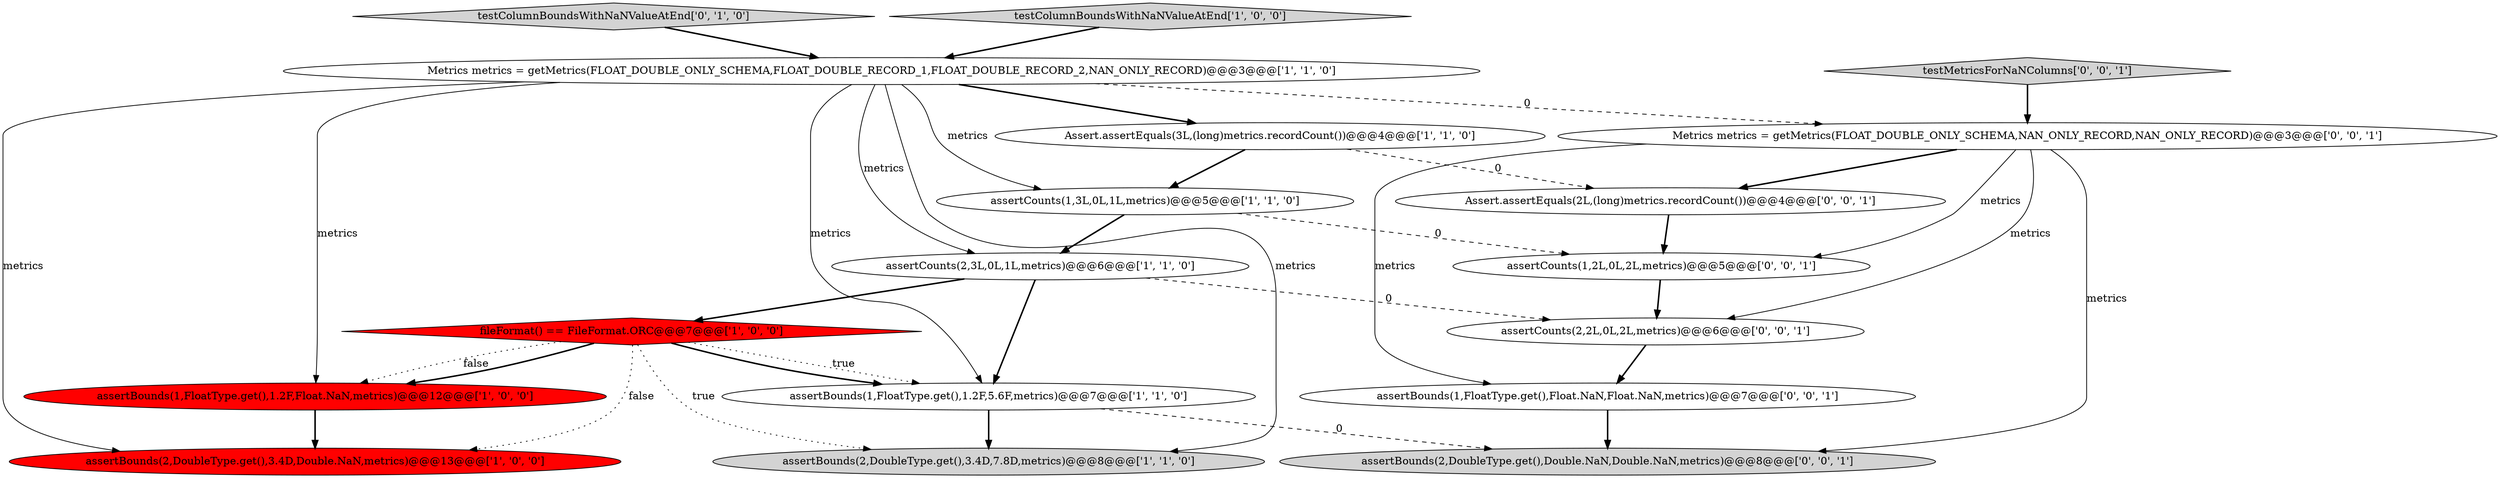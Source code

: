 digraph {
2 [style = filled, label = "assertBounds(1,FloatType.get(),1.2F,5.6F,metrics)@@@7@@@['1', '1', '0']", fillcolor = white, shape = ellipse image = "AAA0AAABBB1BBB"];
11 [style = filled, label = "Metrics metrics = getMetrics(FLOAT_DOUBLE_ONLY_SCHEMA,NAN_ONLY_RECORD,NAN_ONLY_RECORD)@@@3@@@['0', '0', '1']", fillcolor = white, shape = ellipse image = "AAA0AAABBB3BBB"];
17 [style = filled, label = "assertCounts(2,2L,0L,2L,metrics)@@@6@@@['0', '0', '1']", fillcolor = white, shape = ellipse image = "AAA0AAABBB3BBB"];
15 [style = filled, label = "assertCounts(1,2L,0L,2L,metrics)@@@5@@@['0', '0', '1']", fillcolor = white, shape = ellipse image = "AAA0AAABBB3BBB"];
13 [style = filled, label = "assertBounds(1,FloatType.get(),Float.NaN,Float.NaN,metrics)@@@7@@@['0', '0', '1']", fillcolor = white, shape = ellipse image = "AAA0AAABBB3BBB"];
16 [style = filled, label = "testMetricsForNaNColumns['0', '0', '1']", fillcolor = lightgray, shape = diamond image = "AAA0AAABBB3BBB"];
6 [style = filled, label = "assertBounds(2,DoubleType.get(),3.4D,Double.NaN,metrics)@@@13@@@['1', '0', '0']", fillcolor = red, shape = ellipse image = "AAA1AAABBB1BBB"];
1 [style = filled, label = "assertCounts(2,3L,0L,1L,metrics)@@@6@@@['1', '1', '0']", fillcolor = white, shape = ellipse image = "AAA0AAABBB1BBB"];
0 [style = filled, label = "assertCounts(1,3L,0L,1L,metrics)@@@5@@@['1', '1', '0']", fillcolor = white, shape = ellipse image = "AAA0AAABBB1BBB"];
5 [style = filled, label = "Metrics metrics = getMetrics(FLOAT_DOUBLE_ONLY_SCHEMA,FLOAT_DOUBLE_RECORD_1,FLOAT_DOUBLE_RECORD_2,NAN_ONLY_RECORD)@@@3@@@['1', '1', '0']", fillcolor = white, shape = ellipse image = "AAA0AAABBB1BBB"];
12 [style = filled, label = "Assert.assertEquals(2L,(long)metrics.recordCount())@@@4@@@['0', '0', '1']", fillcolor = white, shape = ellipse image = "AAA0AAABBB3BBB"];
10 [style = filled, label = "testColumnBoundsWithNaNValueAtEnd['0', '1', '0']", fillcolor = lightgray, shape = diamond image = "AAA0AAABBB2BBB"];
14 [style = filled, label = "assertBounds(2,DoubleType.get(),Double.NaN,Double.NaN,metrics)@@@8@@@['0', '0', '1']", fillcolor = lightgray, shape = ellipse image = "AAA0AAABBB3BBB"];
8 [style = filled, label = "fileFormat() == FileFormat.ORC@@@7@@@['1', '0', '0']", fillcolor = red, shape = diamond image = "AAA1AAABBB1BBB"];
7 [style = filled, label = "Assert.assertEquals(3L,(long)metrics.recordCount())@@@4@@@['1', '1', '0']", fillcolor = white, shape = ellipse image = "AAA0AAABBB1BBB"];
4 [style = filled, label = "testColumnBoundsWithNaNValueAtEnd['1', '0', '0']", fillcolor = lightgray, shape = diamond image = "AAA0AAABBB1BBB"];
9 [style = filled, label = "assertBounds(2,DoubleType.get(),3.4D,7.8D,metrics)@@@8@@@['1', '1', '0']", fillcolor = lightgray, shape = ellipse image = "AAA0AAABBB1BBB"];
3 [style = filled, label = "assertBounds(1,FloatType.get(),1.2F,Float.NaN,metrics)@@@12@@@['1', '0', '0']", fillcolor = red, shape = ellipse image = "AAA1AAABBB1BBB"];
5->0 [style = solid, label="metrics"];
5->1 [style = solid, label="metrics"];
8->3 [style = dotted, label="false"];
1->8 [style = bold, label=""];
16->11 [style = bold, label=""];
8->6 [style = dotted, label="false"];
8->2 [style = dotted, label="true"];
8->3 [style = bold, label=""];
12->15 [style = bold, label=""];
0->15 [style = dashed, label="0"];
3->6 [style = bold, label=""];
7->0 [style = bold, label=""];
11->12 [style = bold, label=""];
2->9 [style = bold, label=""];
11->17 [style = solid, label="metrics"];
11->14 [style = solid, label="metrics"];
15->17 [style = bold, label=""];
1->17 [style = dashed, label="0"];
5->2 [style = solid, label="metrics"];
10->5 [style = bold, label=""];
2->14 [style = dashed, label="0"];
8->2 [style = bold, label=""];
5->11 [style = dashed, label="0"];
0->1 [style = bold, label=""];
11->15 [style = solid, label="metrics"];
5->3 [style = solid, label="metrics"];
7->12 [style = dashed, label="0"];
5->7 [style = bold, label=""];
5->9 [style = solid, label="metrics"];
1->2 [style = bold, label=""];
17->13 [style = bold, label=""];
5->6 [style = solid, label="metrics"];
11->13 [style = solid, label="metrics"];
8->9 [style = dotted, label="true"];
4->5 [style = bold, label=""];
13->14 [style = bold, label=""];
}
